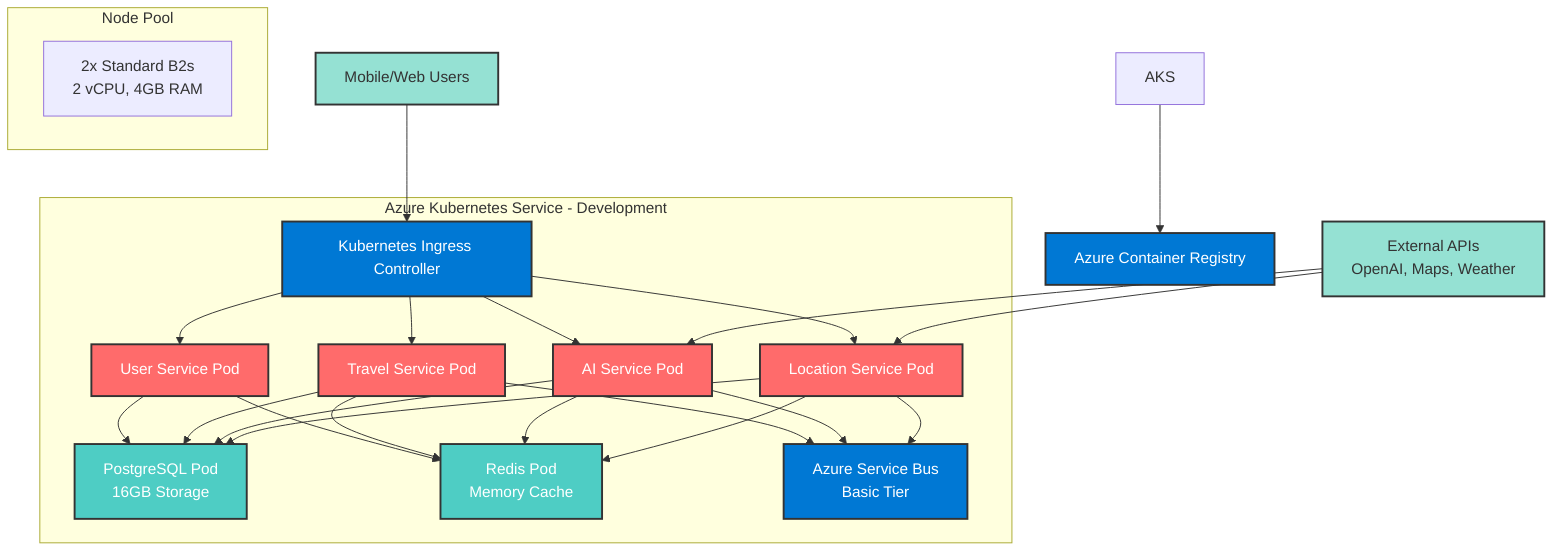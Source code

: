 graph TB
    %% Development Environment Physical Architecture
    %% Core Flow: Users → Ingress → Services → Database
    
    Users[Mobile/Web Users] --> Ingress[Kubernetes Ingress Controller]
    
    subgraph "Azure Kubernetes Service - Development"
        Ingress --> UserService[User Service Pod]
        Ingress --> TravelService[Travel Service Pod]
        Ingress --> ScheduleService[AI Service Pod]
        Ingress --> LocationService[Location Service Pod]
        
        UserService --> PostgreSQL[PostgreSQL Pod<br/>16GB Storage]
        TravelService --> PostgreSQL
        ScheduleService --> PostgreSQL
        LocationService --> PostgreSQL
        
        UserService --> Redis[Redis Pod<br/>Memory Cache]
        TravelService --> Redis
        ScheduleService --> Redis
        LocationService --> Redis
        
        TravelService --> ServiceBus[Azure Service Bus<br/>Basic Tier]
        ScheduleService --> ServiceBus
        LocationService --> ServiceBus
    end
    
    %% External APIs
    ExternalAPI[External APIs<br/>OpenAI, Maps, Weather] --> ScheduleService
    ExternalAPI --> LocationService
    
    %% Essential Azure Services
    AKS --> ContainerRegistry[Azure Container Registry]
    
    %% Node Configuration
    subgraph "Node Pool"
        NodePool[2x Standard B2s<br/>2 vCPU, 4GB RAM]
    end
    
    %% Styling
    classDef azureService fill:#0078d4,stroke:#333,stroke-width:2px,color:#fff
    classDef microservice fill:#ff6b6b,stroke:#333,stroke-width:2px,color:#fff
    classDef database fill:#4ecdc4,stroke:#333,stroke-width:2px,color:#fff
    classDef external fill:#95e1d3,stroke:#333,stroke-width:2px,color:#333
    
    class Ingress,ServiceBus,ContainerRegistry azureService
    class UserService,TravelService,ScheduleService,LocationService microservice
    class PostgreSQL,Redis database
    class Users,ExternalAPI external